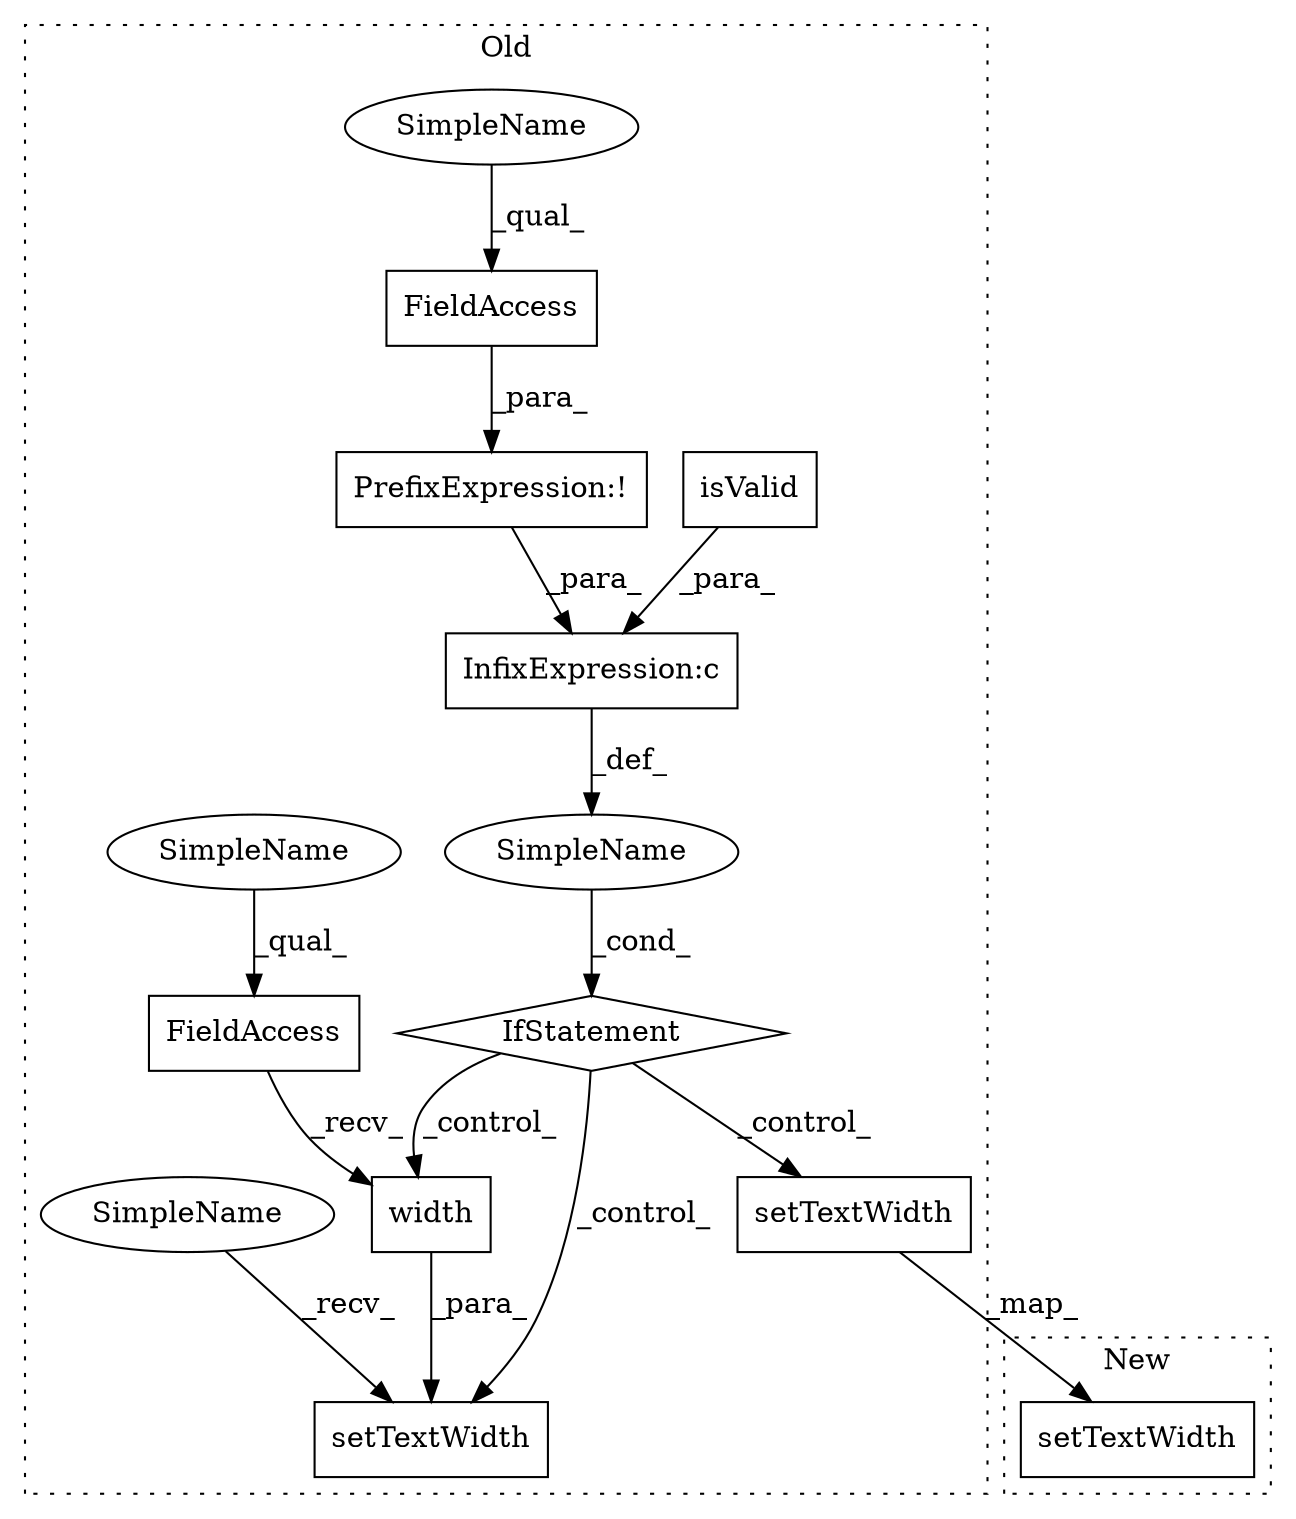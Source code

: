 digraph G {
subgraph cluster0 {
1 [label="setTextWidth" a="32" s="4379,4420" l="13,1" shape="box"];
3 [label="PrefixExpression:!" a="38" s="4257" l="1" shape="box"];
4 [label="InfixExpression:c" a="27" s="4253" l="4" shape="box"];
5 [label="setTextWidth" a="32" s="4291,4322" l="13,1" shape="box"];
6 [label="isValid" a="32" s="4244" l="9" shape="box"];
7 [label="SimpleName" a="42" s="" l="" shape="ellipse"];
8 [label="FieldAccess" a="22" s="4258" l="18" shape="box"];
9 [label="FieldAccess" a="22" s="4304" l="10" shape="box"];
10 [label="width" a="32" s="4315" l="7" shape="box"];
11 [label="IfStatement" a="25" s="4209,4276" l="4,2" shape="diamond"];
12 [label="SimpleName" a="42" s="4258" l="4" shape="ellipse"];
13 [label="SimpleName" a="42" s="4304" l="4" shape="ellipse"];
14 [label="SimpleName" a="42" s="4286" l="4" shape="ellipse"];
label = "Old";
style="dotted";
}
subgraph cluster1 {
2 [label="setTextWidth" a="32" s="3822,3863" l="13,1" shape="box"];
label = "New";
style="dotted";
}
1 -> 2 [label="_map_"];
3 -> 4 [label="_para_"];
4 -> 7 [label="_def_"];
6 -> 4 [label="_para_"];
7 -> 11 [label="_cond_"];
8 -> 3 [label="_para_"];
9 -> 10 [label="_recv_"];
10 -> 5 [label="_para_"];
11 -> 10 [label="_control_"];
11 -> 1 [label="_control_"];
11 -> 5 [label="_control_"];
12 -> 8 [label="_qual_"];
13 -> 9 [label="_qual_"];
14 -> 5 [label="_recv_"];
}